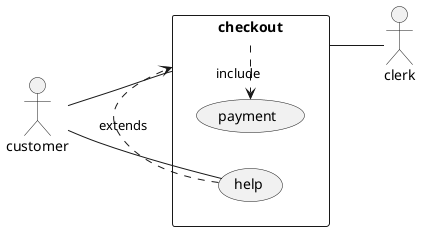 @startuml use-case-1
left to right direction
skinparam packageStyle rectangle
skinparam monochrome true
actor customer
actor clerk
rectangle checkout {
  customer -- (checkout)
  (checkout) .> (payment) : include
  (help) .> (checkout) : extends
  (checkout) -- clerk
  customer -- (help)
}
@enduml